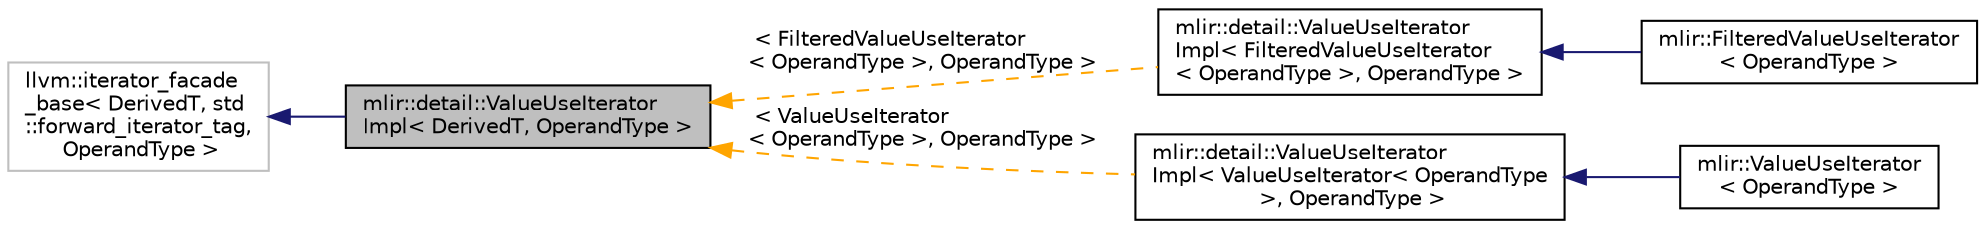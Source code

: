 digraph "mlir::detail::ValueUseIteratorImpl&lt; DerivedT, OperandType &gt;"
{
  bgcolor="transparent";
  edge [fontname="Helvetica",fontsize="10",labelfontname="Helvetica",labelfontsize="10"];
  node [fontname="Helvetica",fontsize="10",shape=record];
  rankdir="LR";
  Node0 [label="mlir::detail::ValueUseIterator\lImpl\< DerivedT, OperandType \>",height=0.2,width=0.4,color="black", fillcolor="grey75", style="filled", fontcolor="black"];
  Node1 -> Node0 [dir="back",color="midnightblue",fontsize="10",style="solid",fontname="Helvetica"];
  Node1 [label="llvm::iterator_facade\l_base\< DerivedT, std\l::forward_iterator_tag,\l OperandType \>",height=0.2,width=0.4,color="grey75"];
  Node0 -> Node2 [dir="back",color="orange",fontsize="10",style="dashed",label=" \< FilteredValueUseIterator\l\< OperandType \>, OperandType \>" ,fontname="Helvetica"];
  Node2 [label="mlir::detail::ValueUseIterator\lImpl\< FilteredValueUseIterator\l\< OperandType \>, OperandType \>",height=0.2,width=0.4,color="black",URL="$classmlir_1_1detail_1_1ValueUseIteratorImpl.html"];
  Node2 -> Node3 [dir="back",color="midnightblue",fontsize="10",style="solid",fontname="Helvetica"];
  Node3 [label="mlir::FilteredValueUseIterator\l\< OperandType \>",height=0.2,width=0.4,color="black",URL="$classmlir_1_1FilteredValueUseIterator.html",tooltip="This class represents an iterator of the uses of a IR object that optionally filters on a specific su..."];
  Node0 -> Node4 [dir="back",color="orange",fontsize="10",style="dashed",label=" \< ValueUseIterator\l\< OperandType \>, OperandType \>" ,fontname="Helvetica"];
  Node4 [label="mlir::detail::ValueUseIterator\lImpl\< ValueUseIterator\< OperandType\l \>, OperandType \>",height=0.2,width=0.4,color="black",URL="$classmlir_1_1detail_1_1ValueUseIteratorImpl.html"];
  Node4 -> Node5 [dir="back",color="midnightblue",fontsize="10",style="solid",fontname="Helvetica"];
  Node5 [label="mlir::ValueUseIterator\l\< OperandType \>",height=0.2,width=0.4,color="black",URL="$classmlir_1_1ValueUseIterator.html",tooltip="An iterator over all of the uses of an IR object. "];
}
